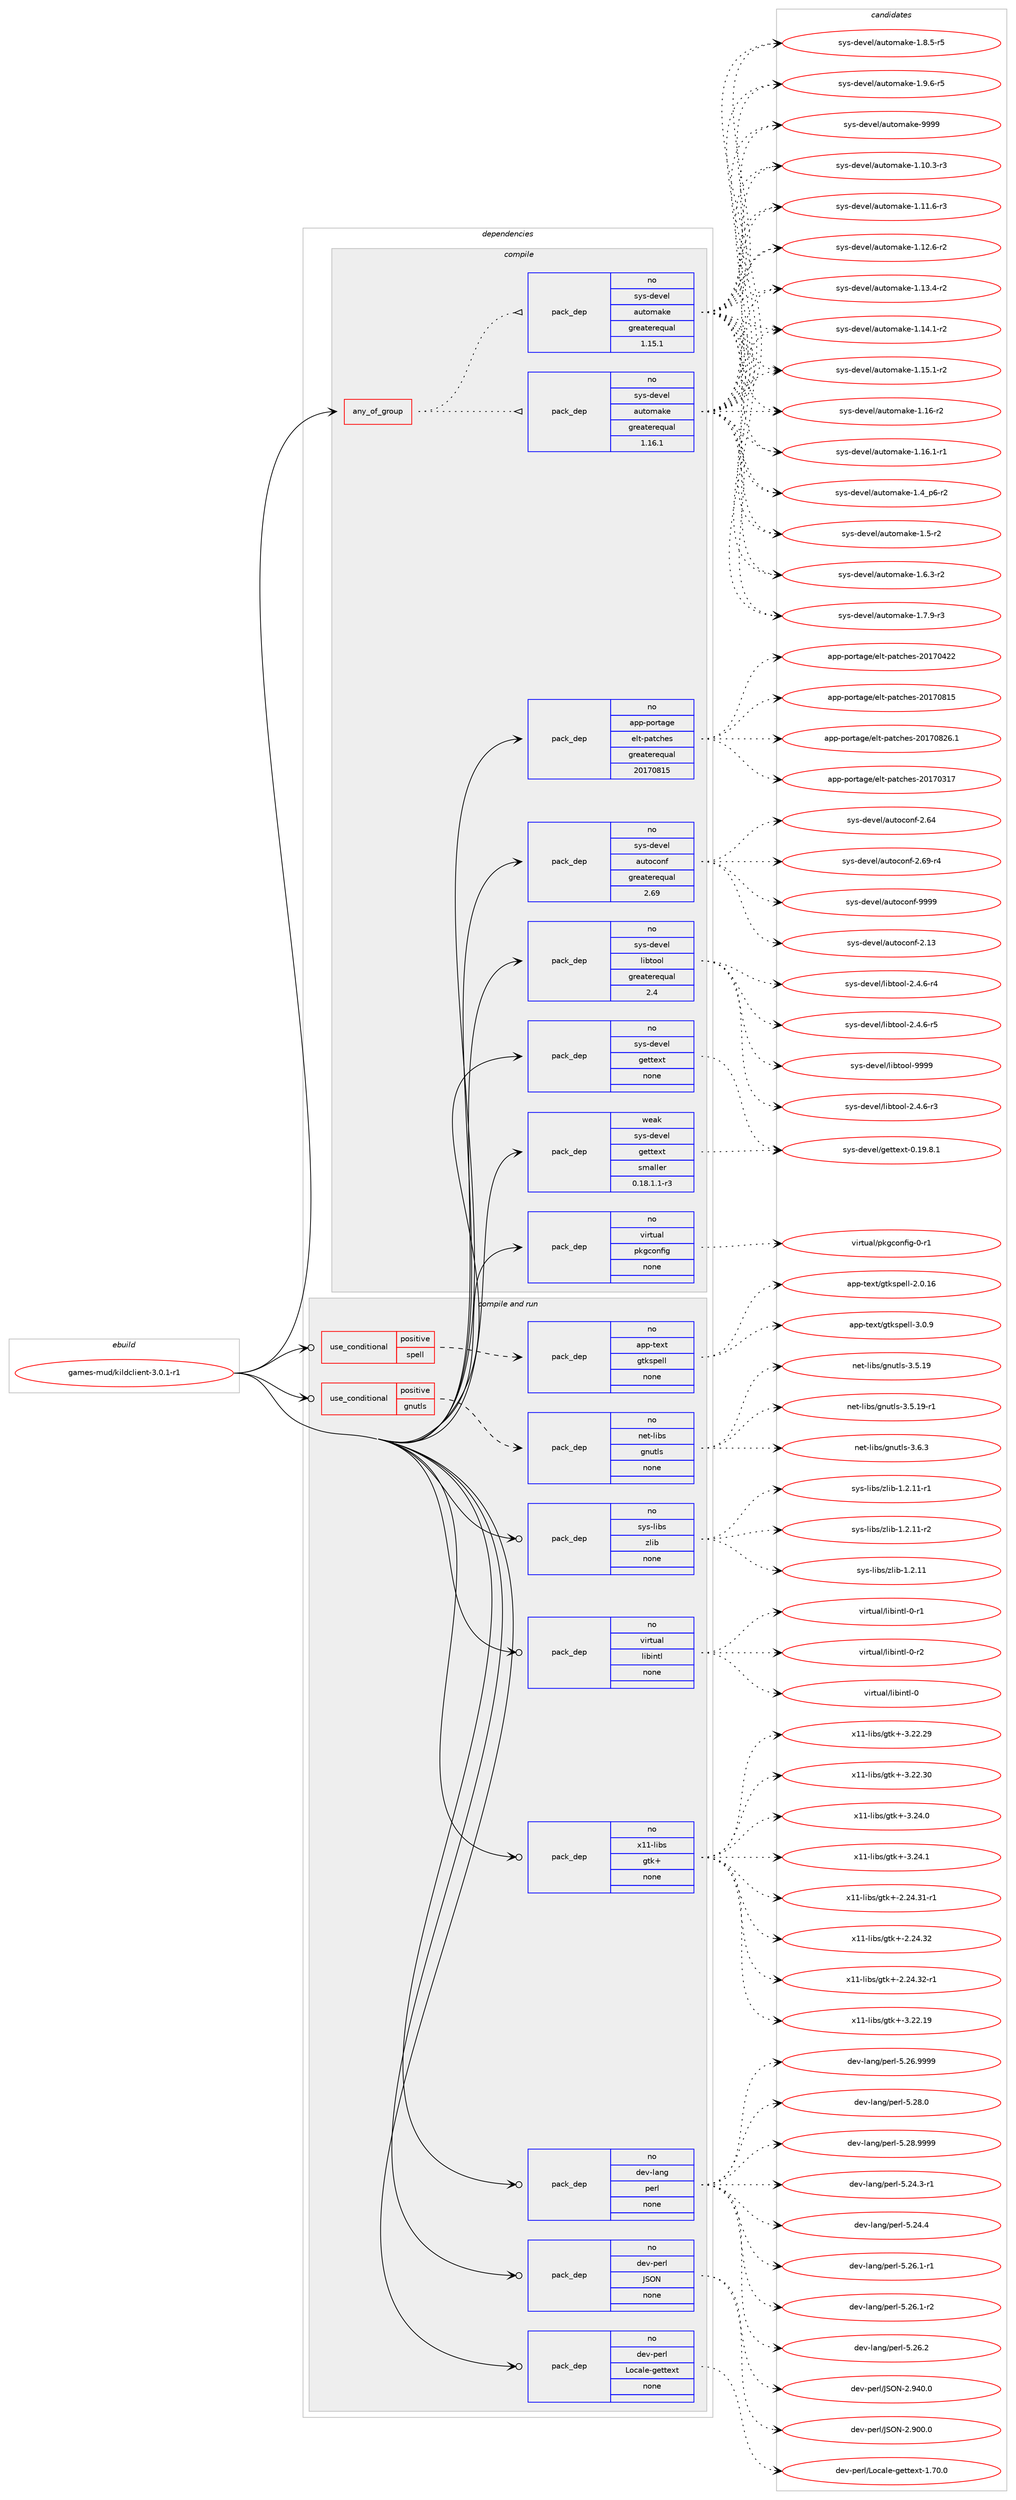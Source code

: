 digraph prolog {

# *************
# Graph options
# *************

newrank=true;
concentrate=true;
compound=true;
graph [rankdir=LR,fontname=Helvetica,fontsize=10,ranksep=1.5];#, ranksep=2.5, nodesep=0.2];
edge  [arrowhead=vee];
node  [fontname=Helvetica,fontsize=10];

# **********
# The ebuild
# **********

subgraph cluster_leftcol {
color=gray;
rank=same;
label=<<i>ebuild</i>>;
id [label="games-mud/kildclient-3.0.1-r1", color=red, width=4, href="../games-mud/kildclient-3.0.1-r1.svg"];
}

# ****************
# The dependencies
# ****************

subgraph cluster_midcol {
color=gray;
label=<<i>dependencies</i>>;
subgraph cluster_compile {
fillcolor="#eeeeee";
style=filled;
label=<<i>compile</i>>;
subgraph any101 {
dependency3722 [label=<<TABLE BORDER="0" CELLBORDER="1" CELLSPACING="0" CELLPADDING="4"><TR><TD CELLPADDING="10">any_of_group</TD></TR></TABLE>>, shape=none, color=red];subgraph pack3084 {
dependency3723 [label=<<TABLE BORDER="0" CELLBORDER="1" CELLSPACING="0" CELLPADDING="4" WIDTH="220"><TR><TD ROWSPAN="6" CELLPADDING="30">pack_dep</TD></TR><TR><TD WIDTH="110">no</TD></TR><TR><TD>sys-devel</TD></TR><TR><TD>automake</TD></TR><TR><TD>greaterequal</TD></TR><TR><TD>1.16.1</TD></TR></TABLE>>, shape=none, color=blue];
}
dependency3722:e -> dependency3723:w [weight=20,style="dotted",arrowhead="oinv"];
subgraph pack3085 {
dependency3724 [label=<<TABLE BORDER="0" CELLBORDER="1" CELLSPACING="0" CELLPADDING="4" WIDTH="220"><TR><TD ROWSPAN="6" CELLPADDING="30">pack_dep</TD></TR><TR><TD WIDTH="110">no</TD></TR><TR><TD>sys-devel</TD></TR><TR><TD>automake</TD></TR><TR><TD>greaterequal</TD></TR><TR><TD>1.15.1</TD></TR></TABLE>>, shape=none, color=blue];
}
dependency3722:e -> dependency3724:w [weight=20,style="dotted",arrowhead="oinv"];
}
id:e -> dependency3722:w [weight=20,style="solid",arrowhead="vee"];
subgraph pack3086 {
dependency3725 [label=<<TABLE BORDER="0" CELLBORDER="1" CELLSPACING="0" CELLPADDING="4" WIDTH="220"><TR><TD ROWSPAN="6" CELLPADDING="30">pack_dep</TD></TR><TR><TD WIDTH="110">no</TD></TR><TR><TD>app-portage</TD></TR><TR><TD>elt-patches</TD></TR><TR><TD>greaterequal</TD></TR><TR><TD>20170815</TD></TR></TABLE>>, shape=none, color=blue];
}
id:e -> dependency3725:w [weight=20,style="solid",arrowhead="vee"];
subgraph pack3087 {
dependency3726 [label=<<TABLE BORDER="0" CELLBORDER="1" CELLSPACING="0" CELLPADDING="4" WIDTH="220"><TR><TD ROWSPAN="6" CELLPADDING="30">pack_dep</TD></TR><TR><TD WIDTH="110">no</TD></TR><TR><TD>sys-devel</TD></TR><TR><TD>autoconf</TD></TR><TR><TD>greaterequal</TD></TR><TR><TD>2.69</TD></TR></TABLE>>, shape=none, color=blue];
}
id:e -> dependency3726:w [weight=20,style="solid",arrowhead="vee"];
subgraph pack3088 {
dependency3727 [label=<<TABLE BORDER="0" CELLBORDER="1" CELLSPACING="0" CELLPADDING="4" WIDTH="220"><TR><TD ROWSPAN="6" CELLPADDING="30">pack_dep</TD></TR><TR><TD WIDTH="110">no</TD></TR><TR><TD>sys-devel</TD></TR><TR><TD>gettext</TD></TR><TR><TD>none</TD></TR><TR><TD></TD></TR></TABLE>>, shape=none, color=blue];
}
id:e -> dependency3727:w [weight=20,style="solid",arrowhead="vee"];
subgraph pack3089 {
dependency3728 [label=<<TABLE BORDER="0" CELLBORDER="1" CELLSPACING="0" CELLPADDING="4" WIDTH="220"><TR><TD ROWSPAN="6" CELLPADDING="30">pack_dep</TD></TR><TR><TD WIDTH="110">no</TD></TR><TR><TD>sys-devel</TD></TR><TR><TD>libtool</TD></TR><TR><TD>greaterequal</TD></TR><TR><TD>2.4</TD></TR></TABLE>>, shape=none, color=blue];
}
id:e -> dependency3728:w [weight=20,style="solid",arrowhead="vee"];
subgraph pack3090 {
dependency3729 [label=<<TABLE BORDER="0" CELLBORDER="1" CELLSPACING="0" CELLPADDING="4" WIDTH="220"><TR><TD ROWSPAN="6" CELLPADDING="30">pack_dep</TD></TR><TR><TD WIDTH="110">no</TD></TR><TR><TD>virtual</TD></TR><TR><TD>pkgconfig</TD></TR><TR><TD>none</TD></TR><TR><TD></TD></TR></TABLE>>, shape=none, color=blue];
}
id:e -> dependency3729:w [weight=20,style="solid",arrowhead="vee"];
subgraph pack3091 {
dependency3730 [label=<<TABLE BORDER="0" CELLBORDER="1" CELLSPACING="0" CELLPADDING="4" WIDTH="220"><TR><TD ROWSPAN="6" CELLPADDING="30">pack_dep</TD></TR><TR><TD WIDTH="110">weak</TD></TR><TR><TD>sys-devel</TD></TR><TR><TD>gettext</TD></TR><TR><TD>smaller</TD></TR><TR><TD>0.18.1.1-r3</TD></TR></TABLE>>, shape=none, color=blue];
}
id:e -> dependency3730:w [weight=20,style="solid",arrowhead="vee"];
}
subgraph cluster_compileandrun {
fillcolor="#eeeeee";
style=filled;
label=<<i>compile and run</i>>;
subgraph cond531 {
dependency3731 [label=<<TABLE BORDER="0" CELLBORDER="1" CELLSPACING="0" CELLPADDING="4"><TR><TD ROWSPAN="3" CELLPADDING="10">use_conditional</TD></TR><TR><TD>positive</TD></TR><TR><TD>gnutls</TD></TR></TABLE>>, shape=none, color=red];
subgraph pack3092 {
dependency3732 [label=<<TABLE BORDER="0" CELLBORDER="1" CELLSPACING="0" CELLPADDING="4" WIDTH="220"><TR><TD ROWSPAN="6" CELLPADDING="30">pack_dep</TD></TR><TR><TD WIDTH="110">no</TD></TR><TR><TD>net-libs</TD></TR><TR><TD>gnutls</TD></TR><TR><TD>none</TD></TR><TR><TD></TD></TR></TABLE>>, shape=none, color=blue];
}
dependency3731:e -> dependency3732:w [weight=20,style="dashed",arrowhead="vee"];
}
id:e -> dependency3731:w [weight=20,style="solid",arrowhead="odotvee"];
subgraph cond532 {
dependency3733 [label=<<TABLE BORDER="0" CELLBORDER="1" CELLSPACING="0" CELLPADDING="4"><TR><TD ROWSPAN="3" CELLPADDING="10">use_conditional</TD></TR><TR><TD>positive</TD></TR><TR><TD>spell</TD></TR></TABLE>>, shape=none, color=red];
subgraph pack3093 {
dependency3734 [label=<<TABLE BORDER="0" CELLBORDER="1" CELLSPACING="0" CELLPADDING="4" WIDTH="220"><TR><TD ROWSPAN="6" CELLPADDING="30">pack_dep</TD></TR><TR><TD WIDTH="110">no</TD></TR><TR><TD>app-text</TD></TR><TR><TD>gtkspell</TD></TR><TR><TD>none</TD></TR><TR><TD></TD></TR></TABLE>>, shape=none, color=blue];
}
dependency3733:e -> dependency3734:w [weight=20,style="dashed",arrowhead="vee"];
}
id:e -> dependency3733:w [weight=20,style="solid",arrowhead="odotvee"];
subgraph pack3094 {
dependency3735 [label=<<TABLE BORDER="0" CELLBORDER="1" CELLSPACING="0" CELLPADDING="4" WIDTH="220"><TR><TD ROWSPAN="6" CELLPADDING="30">pack_dep</TD></TR><TR><TD WIDTH="110">no</TD></TR><TR><TD>dev-lang</TD></TR><TR><TD>perl</TD></TR><TR><TD>none</TD></TR><TR><TD></TD></TR></TABLE>>, shape=none, color=blue];
}
id:e -> dependency3735:w [weight=20,style="solid",arrowhead="odotvee"];
subgraph pack3095 {
dependency3736 [label=<<TABLE BORDER="0" CELLBORDER="1" CELLSPACING="0" CELLPADDING="4" WIDTH="220"><TR><TD ROWSPAN="6" CELLPADDING="30">pack_dep</TD></TR><TR><TD WIDTH="110">no</TD></TR><TR><TD>dev-perl</TD></TR><TR><TD>JSON</TD></TR><TR><TD>none</TD></TR><TR><TD></TD></TR></TABLE>>, shape=none, color=blue];
}
id:e -> dependency3736:w [weight=20,style="solid",arrowhead="odotvee"];
subgraph pack3096 {
dependency3737 [label=<<TABLE BORDER="0" CELLBORDER="1" CELLSPACING="0" CELLPADDING="4" WIDTH="220"><TR><TD ROWSPAN="6" CELLPADDING="30">pack_dep</TD></TR><TR><TD WIDTH="110">no</TD></TR><TR><TD>dev-perl</TD></TR><TR><TD>Locale-gettext</TD></TR><TR><TD>none</TD></TR><TR><TD></TD></TR></TABLE>>, shape=none, color=blue];
}
id:e -> dependency3737:w [weight=20,style="solid",arrowhead="odotvee"];
subgraph pack3097 {
dependency3738 [label=<<TABLE BORDER="0" CELLBORDER="1" CELLSPACING="0" CELLPADDING="4" WIDTH="220"><TR><TD ROWSPAN="6" CELLPADDING="30">pack_dep</TD></TR><TR><TD WIDTH="110">no</TD></TR><TR><TD>sys-libs</TD></TR><TR><TD>zlib</TD></TR><TR><TD>none</TD></TR><TR><TD></TD></TR></TABLE>>, shape=none, color=blue];
}
id:e -> dependency3738:w [weight=20,style="solid",arrowhead="odotvee"];
subgraph pack3098 {
dependency3739 [label=<<TABLE BORDER="0" CELLBORDER="1" CELLSPACING="0" CELLPADDING="4" WIDTH="220"><TR><TD ROWSPAN="6" CELLPADDING="30">pack_dep</TD></TR><TR><TD WIDTH="110">no</TD></TR><TR><TD>virtual</TD></TR><TR><TD>libintl</TD></TR><TR><TD>none</TD></TR><TR><TD></TD></TR></TABLE>>, shape=none, color=blue];
}
id:e -> dependency3739:w [weight=20,style="solid",arrowhead="odotvee"];
subgraph pack3099 {
dependency3740 [label=<<TABLE BORDER="0" CELLBORDER="1" CELLSPACING="0" CELLPADDING="4" WIDTH="220"><TR><TD ROWSPAN="6" CELLPADDING="30">pack_dep</TD></TR><TR><TD WIDTH="110">no</TD></TR><TR><TD>x11-libs</TD></TR><TR><TD>gtk+</TD></TR><TR><TD>none</TD></TR><TR><TD></TD></TR></TABLE>>, shape=none, color=blue];
}
id:e -> dependency3740:w [weight=20,style="solid",arrowhead="odotvee"];
}
subgraph cluster_run {
fillcolor="#eeeeee";
style=filled;
label=<<i>run</i>>;
}
}

# **************
# The candidates
# **************

subgraph cluster_choices {
rank=same;
color=gray;
label=<<i>candidates</i>>;

subgraph choice3084 {
color=black;
nodesep=1;
choice11512111545100101118101108479711711611110997107101454946494846514511451 [label="sys-devel/automake-1.10.3-r3", color=red, width=4,href="../sys-devel/automake-1.10.3-r3.svg"];
choice11512111545100101118101108479711711611110997107101454946494946544511451 [label="sys-devel/automake-1.11.6-r3", color=red, width=4,href="../sys-devel/automake-1.11.6-r3.svg"];
choice11512111545100101118101108479711711611110997107101454946495046544511450 [label="sys-devel/automake-1.12.6-r2", color=red, width=4,href="../sys-devel/automake-1.12.6-r2.svg"];
choice11512111545100101118101108479711711611110997107101454946495146524511450 [label="sys-devel/automake-1.13.4-r2", color=red, width=4,href="../sys-devel/automake-1.13.4-r2.svg"];
choice11512111545100101118101108479711711611110997107101454946495246494511450 [label="sys-devel/automake-1.14.1-r2", color=red, width=4,href="../sys-devel/automake-1.14.1-r2.svg"];
choice11512111545100101118101108479711711611110997107101454946495346494511450 [label="sys-devel/automake-1.15.1-r2", color=red, width=4,href="../sys-devel/automake-1.15.1-r2.svg"];
choice1151211154510010111810110847971171161111099710710145494649544511450 [label="sys-devel/automake-1.16-r2", color=red, width=4,href="../sys-devel/automake-1.16-r2.svg"];
choice11512111545100101118101108479711711611110997107101454946495446494511449 [label="sys-devel/automake-1.16.1-r1", color=red, width=4,href="../sys-devel/automake-1.16.1-r1.svg"];
choice115121115451001011181011084797117116111109971071014549465295112544511450 [label="sys-devel/automake-1.4_p6-r2", color=red, width=4,href="../sys-devel/automake-1.4_p6-r2.svg"];
choice11512111545100101118101108479711711611110997107101454946534511450 [label="sys-devel/automake-1.5-r2", color=red, width=4,href="../sys-devel/automake-1.5-r2.svg"];
choice115121115451001011181011084797117116111109971071014549465446514511450 [label="sys-devel/automake-1.6.3-r2", color=red, width=4,href="../sys-devel/automake-1.6.3-r2.svg"];
choice115121115451001011181011084797117116111109971071014549465546574511451 [label="sys-devel/automake-1.7.9-r3", color=red, width=4,href="../sys-devel/automake-1.7.9-r3.svg"];
choice115121115451001011181011084797117116111109971071014549465646534511453 [label="sys-devel/automake-1.8.5-r5", color=red, width=4,href="../sys-devel/automake-1.8.5-r5.svg"];
choice115121115451001011181011084797117116111109971071014549465746544511453 [label="sys-devel/automake-1.9.6-r5", color=red, width=4,href="../sys-devel/automake-1.9.6-r5.svg"];
choice115121115451001011181011084797117116111109971071014557575757 [label="sys-devel/automake-9999", color=red, width=4,href="../sys-devel/automake-9999.svg"];
dependency3723:e -> choice11512111545100101118101108479711711611110997107101454946494846514511451:w [style=dotted,weight="100"];
dependency3723:e -> choice11512111545100101118101108479711711611110997107101454946494946544511451:w [style=dotted,weight="100"];
dependency3723:e -> choice11512111545100101118101108479711711611110997107101454946495046544511450:w [style=dotted,weight="100"];
dependency3723:e -> choice11512111545100101118101108479711711611110997107101454946495146524511450:w [style=dotted,weight="100"];
dependency3723:e -> choice11512111545100101118101108479711711611110997107101454946495246494511450:w [style=dotted,weight="100"];
dependency3723:e -> choice11512111545100101118101108479711711611110997107101454946495346494511450:w [style=dotted,weight="100"];
dependency3723:e -> choice1151211154510010111810110847971171161111099710710145494649544511450:w [style=dotted,weight="100"];
dependency3723:e -> choice11512111545100101118101108479711711611110997107101454946495446494511449:w [style=dotted,weight="100"];
dependency3723:e -> choice115121115451001011181011084797117116111109971071014549465295112544511450:w [style=dotted,weight="100"];
dependency3723:e -> choice11512111545100101118101108479711711611110997107101454946534511450:w [style=dotted,weight="100"];
dependency3723:e -> choice115121115451001011181011084797117116111109971071014549465446514511450:w [style=dotted,weight="100"];
dependency3723:e -> choice115121115451001011181011084797117116111109971071014549465546574511451:w [style=dotted,weight="100"];
dependency3723:e -> choice115121115451001011181011084797117116111109971071014549465646534511453:w [style=dotted,weight="100"];
dependency3723:e -> choice115121115451001011181011084797117116111109971071014549465746544511453:w [style=dotted,weight="100"];
dependency3723:e -> choice115121115451001011181011084797117116111109971071014557575757:w [style=dotted,weight="100"];
}
subgraph choice3085 {
color=black;
nodesep=1;
choice11512111545100101118101108479711711611110997107101454946494846514511451 [label="sys-devel/automake-1.10.3-r3", color=red, width=4,href="../sys-devel/automake-1.10.3-r3.svg"];
choice11512111545100101118101108479711711611110997107101454946494946544511451 [label="sys-devel/automake-1.11.6-r3", color=red, width=4,href="../sys-devel/automake-1.11.6-r3.svg"];
choice11512111545100101118101108479711711611110997107101454946495046544511450 [label="sys-devel/automake-1.12.6-r2", color=red, width=4,href="../sys-devel/automake-1.12.6-r2.svg"];
choice11512111545100101118101108479711711611110997107101454946495146524511450 [label="sys-devel/automake-1.13.4-r2", color=red, width=4,href="../sys-devel/automake-1.13.4-r2.svg"];
choice11512111545100101118101108479711711611110997107101454946495246494511450 [label="sys-devel/automake-1.14.1-r2", color=red, width=4,href="../sys-devel/automake-1.14.1-r2.svg"];
choice11512111545100101118101108479711711611110997107101454946495346494511450 [label="sys-devel/automake-1.15.1-r2", color=red, width=4,href="../sys-devel/automake-1.15.1-r2.svg"];
choice1151211154510010111810110847971171161111099710710145494649544511450 [label="sys-devel/automake-1.16-r2", color=red, width=4,href="../sys-devel/automake-1.16-r2.svg"];
choice11512111545100101118101108479711711611110997107101454946495446494511449 [label="sys-devel/automake-1.16.1-r1", color=red, width=4,href="../sys-devel/automake-1.16.1-r1.svg"];
choice115121115451001011181011084797117116111109971071014549465295112544511450 [label="sys-devel/automake-1.4_p6-r2", color=red, width=4,href="../sys-devel/automake-1.4_p6-r2.svg"];
choice11512111545100101118101108479711711611110997107101454946534511450 [label="sys-devel/automake-1.5-r2", color=red, width=4,href="../sys-devel/automake-1.5-r2.svg"];
choice115121115451001011181011084797117116111109971071014549465446514511450 [label="sys-devel/automake-1.6.3-r2", color=red, width=4,href="../sys-devel/automake-1.6.3-r2.svg"];
choice115121115451001011181011084797117116111109971071014549465546574511451 [label="sys-devel/automake-1.7.9-r3", color=red, width=4,href="../sys-devel/automake-1.7.9-r3.svg"];
choice115121115451001011181011084797117116111109971071014549465646534511453 [label="sys-devel/automake-1.8.5-r5", color=red, width=4,href="../sys-devel/automake-1.8.5-r5.svg"];
choice115121115451001011181011084797117116111109971071014549465746544511453 [label="sys-devel/automake-1.9.6-r5", color=red, width=4,href="../sys-devel/automake-1.9.6-r5.svg"];
choice115121115451001011181011084797117116111109971071014557575757 [label="sys-devel/automake-9999", color=red, width=4,href="../sys-devel/automake-9999.svg"];
dependency3724:e -> choice11512111545100101118101108479711711611110997107101454946494846514511451:w [style=dotted,weight="100"];
dependency3724:e -> choice11512111545100101118101108479711711611110997107101454946494946544511451:w [style=dotted,weight="100"];
dependency3724:e -> choice11512111545100101118101108479711711611110997107101454946495046544511450:w [style=dotted,weight="100"];
dependency3724:e -> choice11512111545100101118101108479711711611110997107101454946495146524511450:w [style=dotted,weight="100"];
dependency3724:e -> choice11512111545100101118101108479711711611110997107101454946495246494511450:w [style=dotted,weight="100"];
dependency3724:e -> choice11512111545100101118101108479711711611110997107101454946495346494511450:w [style=dotted,weight="100"];
dependency3724:e -> choice1151211154510010111810110847971171161111099710710145494649544511450:w [style=dotted,weight="100"];
dependency3724:e -> choice11512111545100101118101108479711711611110997107101454946495446494511449:w [style=dotted,weight="100"];
dependency3724:e -> choice115121115451001011181011084797117116111109971071014549465295112544511450:w [style=dotted,weight="100"];
dependency3724:e -> choice11512111545100101118101108479711711611110997107101454946534511450:w [style=dotted,weight="100"];
dependency3724:e -> choice115121115451001011181011084797117116111109971071014549465446514511450:w [style=dotted,weight="100"];
dependency3724:e -> choice115121115451001011181011084797117116111109971071014549465546574511451:w [style=dotted,weight="100"];
dependency3724:e -> choice115121115451001011181011084797117116111109971071014549465646534511453:w [style=dotted,weight="100"];
dependency3724:e -> choice115121115451001011181011084797117116111109971071014549465746544511453:w [style=dotted,weight="100"];
dependency3724:e -> choice115121115451001011181011084797117116111109971071014557575757:w [style=dotted,weight="100"];
}
subgraph choice3086 {
color=black;
nodesep=1;
choice97112112451121111141169710310147101108116451129711699104101115455048495548514955 [label="app-portage/elt-patches-20170317", color=red, width=4,href="../app-portage/elt-patches-20170317.svg"];
choice97112112451121111141169710310147101108116451129711699104101115455048495548525050 [label="app-portage/elt-patches-20170422", color=red, width=4,href="../app-portage/elt-patches-20170422.svg"];
choice97112112451121111141169710310147101108116451129711699104101115455048495548564953 [label="app-portage/elt-patches-20170815", color=red, width=4,href="../app-portage/elt-patches-20170815.svg"];
choice971121124511211111411697103101471011081164511297116991041011154550484955485650544649 [label="app-portage/elt-patches-20170826.1", color=red, width=4,href="../app-portage/elt-patches-20170826.1.svg"];
dependency3725:e -> choice97112112451121111141169710310147101108116451129711699104101115455048495548514955:w [style=dotted,weight="100"];
dependency3725:e -> choice97112112451121111141169710310147101108116451129711699104101115455048495548525050:w [style=dotted,weight="100"];
dependency3725:e -> choice97112112451121111141169710310147101108116451129711699104101115455048495548564953:w [style=dotted,weight="100"];
dependency3725:e -> choice971121124511211111411697103101471011081164511297116991041011154550484955485650544649:w [style=dotted,weight="100"];
}
subgraph choice3087 {
color=black;
nodesep=1;
choice115121115451001011181011084797117116111991111101024550464951 [label="sys-devel/autoconf-2.13", color=red, width=4,href="../sys-devel/autoconf-2.13.svg"];
choice115121115451001011181011084797117116111991111101024550465452 [label="sys-devel/autoconf-2.64", color=red, width=4,href="../sys-devel/autoconf-2.64.svg"];
choice1151211154510010111810110847971171161119911111010245504654574511452 [label="sys-devel/autoconf-2.69-r4", color=red, width=4,href="../sys-devel/autoconf-2.69-r4.svg"];
choice115121115451001011181011084797117116111991111101024557575757 [label="sys-devel/autoconf-9999", color=red, width=4,href="../sys-devel/autoconf-9999.svg"];
dependency3726:e -> choice115121115451001011181011084797117116111991111101024550464951:w [style=dotted,weight="100"];
dependency3726:e -> choice115121115451001011181011084797117116111991111101024550465452:w [style=dotted,weight="100"];
dependency3726:e -> choice1151211154510010111810110847971171161119911111010245504654574511452:w [style=dotted,weight="100"];
dependency3726:e -> choice115121115451001011181011084797117116111991111101024557575757:w [style=dotted,weight="100"];
}
subgraph choice3088 {
color=black;
nodesep=1;
choice1151211154510010111810110847103101116116101120116454846495746564649 [label="sys-devel/gettext-0.19.8.1", color=red, width=4,href="../sys-devel/gettext-0.19.8.1.svg"];
dependency3727:e -> choice1151211154510010111810110847103101116116101120116454846495746564649:w [style=dotted,weight="100"];
}
subgraph choice3089 {
color=black;
nodesep=1;
choice1151211154510010111810110847108105981161111111084550465246544511451 [label="sys-devel/libtool-2.4.6-r3", color=red, width=4,href="../sys-devel/libtool-2.4.6-r3.svg"];
choice1151211154510010111810110847108105981161111111084550465246544511452 [label="sys-devel/libtool-2.4.6-r4", color=red, width=4,href="../sys-devel/libtool-2.4.6-r4.svg"];
choice1151211154510010111810110847108105981161111111084550465246544511453 [label="sys-devel/libtool-2.4.6-r5", color=red, width=4,href="../sys-devel/libtool-2.4.6-r5.svg"];
choice1151211154510010111810110847108105981161111111084557575757 [label="sys-devel/libtool-9999", color=red, width=4,href="../sys-devel/libtool-9999.svg"];
dependency3728:e -> choice1151211154510010111810110847108105981161111111084550465246544511451:w [style=dotted,weight="100"];
dependency3728:e -> choice1151211154510010111810110847108105981161111111084550465246544511452:w [style=dotted,weight="100"];
dependency3728:e -> choice1151211154510010111810110847108105981161111111084550465246544511453:w [style=dotted,weight="100"];
dependency3728:e -> choice1151211154510010111810110847108105981161111111084557575757:w [style=dotted,weight="100"];
}
subgraph choice3090 {
color=black;
nodesep=1;
choice11810511411611797108471121071039911111010210510345484511449 [label="virtual/pkgconfig-0-r1", color=red, width=4,href="../virtual/pkgconfig-0-r1.svg"];
dependency3729:e -> choice11810511411611797108471121071039911111010210510345484511449:w [style=dotted,weight="100"];
}
subgraph choice3091 {
color=black;
nodesep=1;
choice1151211154510010111810110847103101116116101120116454846495746564649 [label="sys-devel/gettext-0.19.8.1", color=red, width=4,href="../sys-devel/gettext-0.19.8.1.svg"];
dependency3730:e -> choice1151211154510010111810110847103101116116101120116454846495746564649:w [style=dotted,weight="100"];
}
subgraph choice3092 {
color=black;
nodesep=1;
choice11010111645108105981154710311011711610811545514653464957 [label="net-libs/gnutls-3.5.19", color=red, width=4,href="../net-libs/gnutls-3.5.19.svg"];
choice110101116451081059811547103110117116108115455146534649574511449 [label="net-libs/gnutls-3.5.19-r1", color=red, width=4,href="../net-libs/gnutls-3.5.19-r1.svg"];
choice110101116451081059811547103110117116108115455146544651 [label="net-libs/gnutls-3.6.3", color=red, width=4,href="../net-libs/gnutls-3.6.3.svg"];
dependency3732:e -> choice11010111645108105981154710311011711610811545514653464957:w [style=dotted,weight="100"];
dependency3732:e -> choice110101116451081059811547103110117116108115455146534649574511449:w [style=dotted,weight="100"];
dependency3732:e -> choice110101116451081059811547103110117116108115455146544651:w [style=dotted,weight="100"];
}
subgraph choice3093 {
color=black;
nodesep=1;
choice97112112451161011201164710311610711511210110810845504648464954 [label="app-text/gtkspell-2.0.16", color=red, width=4,href="../app-text/gtkspell-2.0.16.svg"];
choice971121124511610112011647103116107115112101108108455146484657 [label="app-text/gtkspell-3.0.9", color=red, width=4,href="../app-text/gtkspell-3.0.9.svg"];
dependency3734:e -> choice97112112451161011201164710311610711511210110810845504648464954:w [style=dotted,weight="100"];
dependency3734:e -> choice971121124511610112011647103116107115112101108108455146484657:w [style=dotted,weight="100"];
}
subgraph choice3094 {
color=black;
nodesep=1;
choice100101118451089711010347112101114108455346505246514511449 [label="dev-lang/perl-5.24.3-r1", color=red, width=4,href="../dev-lang/perl-5.24.3-r1.svg"];
choice10010111845108971101034711210111410845534650524652 [label="dev-lang/perl-5.24.4", color=red, width=4,href="../dev-lang/perl-5.24.4.svg"];
choice100101118451089711010347112101114108455346505446494511449 [label="dev-lang/perl-5.26.1-r1", color=red, width=4,href="../dev-lang/perl-5.26.1-r1.svg"];
choice100101118451089711010347112101114108455346505446494511450 [label="dev-lang/perl-5.26.1-r2", color=red, width=4,href="../dev-lang/perl-5.26.1-r2.svg"];
choice10010111845108971101034711210111410845534650544650 [label="dev-lang/perl-5.26.2", color=red, width=4,href="../dev-lang/perl-5.26.2.svg"];
choice10010111845108971101034711210111410845534650544657575757 [label="dev-lang/perl-5.26.9999", color=red, width=4,href="../dev-lang/perl-5.26.9999.svg"];
choice10010111845108971101034711210111410845534650564648 [label="dev-lang/perl-5.28.0", color=red, width=4,href="../dev-lang/perl-5.28.0.svg"];
choice10010111845108971101034711210111410845534650564657575757 [label="dev-lang/perl-5.28.9999", color=red, width=4,href="../dev-lang/perl-5.28.9999.svg"];
dependency3735:e -> choice100101118451089711010347112101114108455346505246514511449:w [style=dotted,weight="100"];
dependency3735:e -> choice10010111845108971101034711210111410845534650524652:w [style=dotted,weight="100"];
dependency3735:e -> choice100101118451089711010347112101114108455346505446494511449:w [style=dotted,weight="100"];
dependency3735:e -> choice100101118451089711010347112101114108455346505446494511450:w [style=dotted,weight="100"];
dependency3735:e -> choice10010111845108971101034711210111410845534650544650:w [style=dotted,weight="100"];
dependency3735:e -> choice10010111845108971101034711210111410845534650544657575757:w [style=dotted,weight="100"];
dependency3735:e -> choice10010111845108971101034711210111410845534650564648:w [style=dotted,weight="100"];
dependency3735:e -> choice10010111845108971101034711210111410845534650564657575757:w [style=dotted,weight="100"];
}
subgraph choice3095 {
color=black;
nodesep=1;
choice1001011184511210111410847748379784550465748484648 [label="dev-perl/JSON-2.900.0", color=red, width=4,href="../dev-perl/JSON-2.900.0.svg"];
choice1001011184511210111410847748379784550465752484648 [label="dev-perl/JSON-2.940.0", color=red, width=4,href="../dev-perl/JSON-2.940.0.svg"];
dependency3736:e -> choice1001011184511210111410847748379784550465748484648:w [style=dotted,weight="100"];
dependency3736:e -> choice1001011184511210111410847748379784550465752484648:w [style=dotted,weight="100"];
}
subgraph choice3096 {
color=black;
nodesep=1;
choice10010111845112101114108477611199971081014510310111611610112011645494655484648 [label="dev-perl/Locale-gettext-1.70.0", color=red, width=4,href="../dev-perl/Locale-gettext-1.70.0.svg"];
dependency3737:e -> choice10010111845112101114108477611199971081014510310111611610112011645494655484648:w [style=dotted,weight="100"];
}
subgraph choice3097 {
color=black;
nodesep=1;
choice1151211154510810598115471221081059845494650464949 [label="sys-libs/zlib-1.2.11", color=red, width=4,href="../sys-libs/zlib-1.2.11.svg"];
choice11512111545108105981154712210810598454946504649494511449 [label="sys-libs/zlib-1.2.11-r1", color=red, width=4,href="../sys-libs/zlib-1.2.11-r1.svg"];
choice11512111545108105981154712210810598454946504649494511450 [label="sys-libs/zlib-1.2.11-r2", color=red, width=4,href="../sys-libs/zlib-1.2.11-r2.svg"];
dependency3738:e -> choice1151211154510810598115471221081059845494650464949:w [style=dotted,weight="100"];
dependency3738:e -> choice11512111545108105981154712210810598454946504649494511449:w [style=dotted,weight="100"];
dependency3738:e -> choice11512111545108105981154712210810598454946504649494511450:w [style=dotted,weight="100"];
}
subgraph choice3098 {
color=black;
nodesep=1;
choice1181051141161179710847108105981051101161084548 [label="virtual/libintl-0", color=red, width=4,href="../virtual/libintl-0.svg"];
choice11810511411611797108471081059810511011610845484511449 [label="virtual/libintl-0-r1", color=red, width=4,href="../virtual/libintl-0-r1.svg"];
choice11810511411611797108471081059810511011610845484511450 [label="virtual/libintl-0-r2", color=red, width=4,href="../virtual/libintl-0-r2.svg"];
dependency3739:e -> choice1181051141161179710847108105981051101161084548:w [style=dotted,weight="100"];
dependency3739:e -> choice11810511411611797108471081059810511011610845484511449:w [style=dotted,weight="100"];
dependency3739:e -> choice11810511411611797108471081059810511011610845484511450:w [style=dotted,weight="100"];
}
subgraph choice3099 {
color=black;
nodesep=1;
choice12049494510810598115471031161074345504650524651494511449 [label="x11-libs/gtk+-2.24.31-r1", color=red, width=4,href="../x11-libs/gtk+-2.24.31-r1.svg"];
choice1204949451081059811547103116107434550465052465150 [label="x11-libs/gtk+-2.24.32", color=red, width=4,href="../x11-libs/gtk+-2.24.32.svg"];
choice12049494510810598115471031161074345504650524651504511449 [label="x11-libs/gtk+-2.24.32-r1", color=red, width=4,href="../x11-libs/gtk+-2.24.32-r1.svg"];
choice1204949451081059811547103116107434551465050464957 [label="x11-libs/gtk+-3.22.19", color=red, width=4,href="../x11-libs/gtk+-3.22.19.svg"];
choice1204949451081059811547103116107434551465050465057 [label="x11-libs/gtk+-3.22.29", color=red, width=4,href="../x11-libs/gtk+-3.22.29.svg"];
choice1204949451081059811547103116107434551465050465148 [label="x11-libs/gtk+-3.22.30", color=red, width=4,href="../x11-libs/gtk+-3.22.30.svg"];
choice12049494510810598115471031161074345514650524648 [label="x11-libs/gtk+-3.24.0", color=red, width=4,href="../x11-libs/gtk+-3.24.0.svg"];
choice12049494510810598115471031161074345514650524649 [label="x11-libs/gtk+-3.24.1", color=red, width=4,href="../x11-libs/gtk+-3.24.1.svg"];
dependency3740:e -> choice12049494510810598115471031161074345504650524651494511449:w [style=dotted,weight="100"];
dependency3740:e -> choice1204949451081059811547103116107434550465052465150:w [style=dotted,weight="100"];
dependency3740:e -> choice12049494510810598115471031161074345504650524651504511449:w [style=dotted,weight="100"];
dependency3740:e -> choice1204949451081059811547103116107434551465050464957:w [style=dotted,weight="100"];
dependency3740:e -> choice1204949451081059811547103116107434551465050465057:w [style=dotted,weight="100"];
dependency3740:e -> choice1204949451081059811547103116107434551465050465148:w [style=dotted,weight="100"];
dependency3740:e -> choice12049494510810598115471031161074345514650524648:w [style=dotted,weight="100"];
dependency3740:e -> choice12049494510810598115471031161074345514650524649:w [style=dotted,weight="100"];
}
}

}
